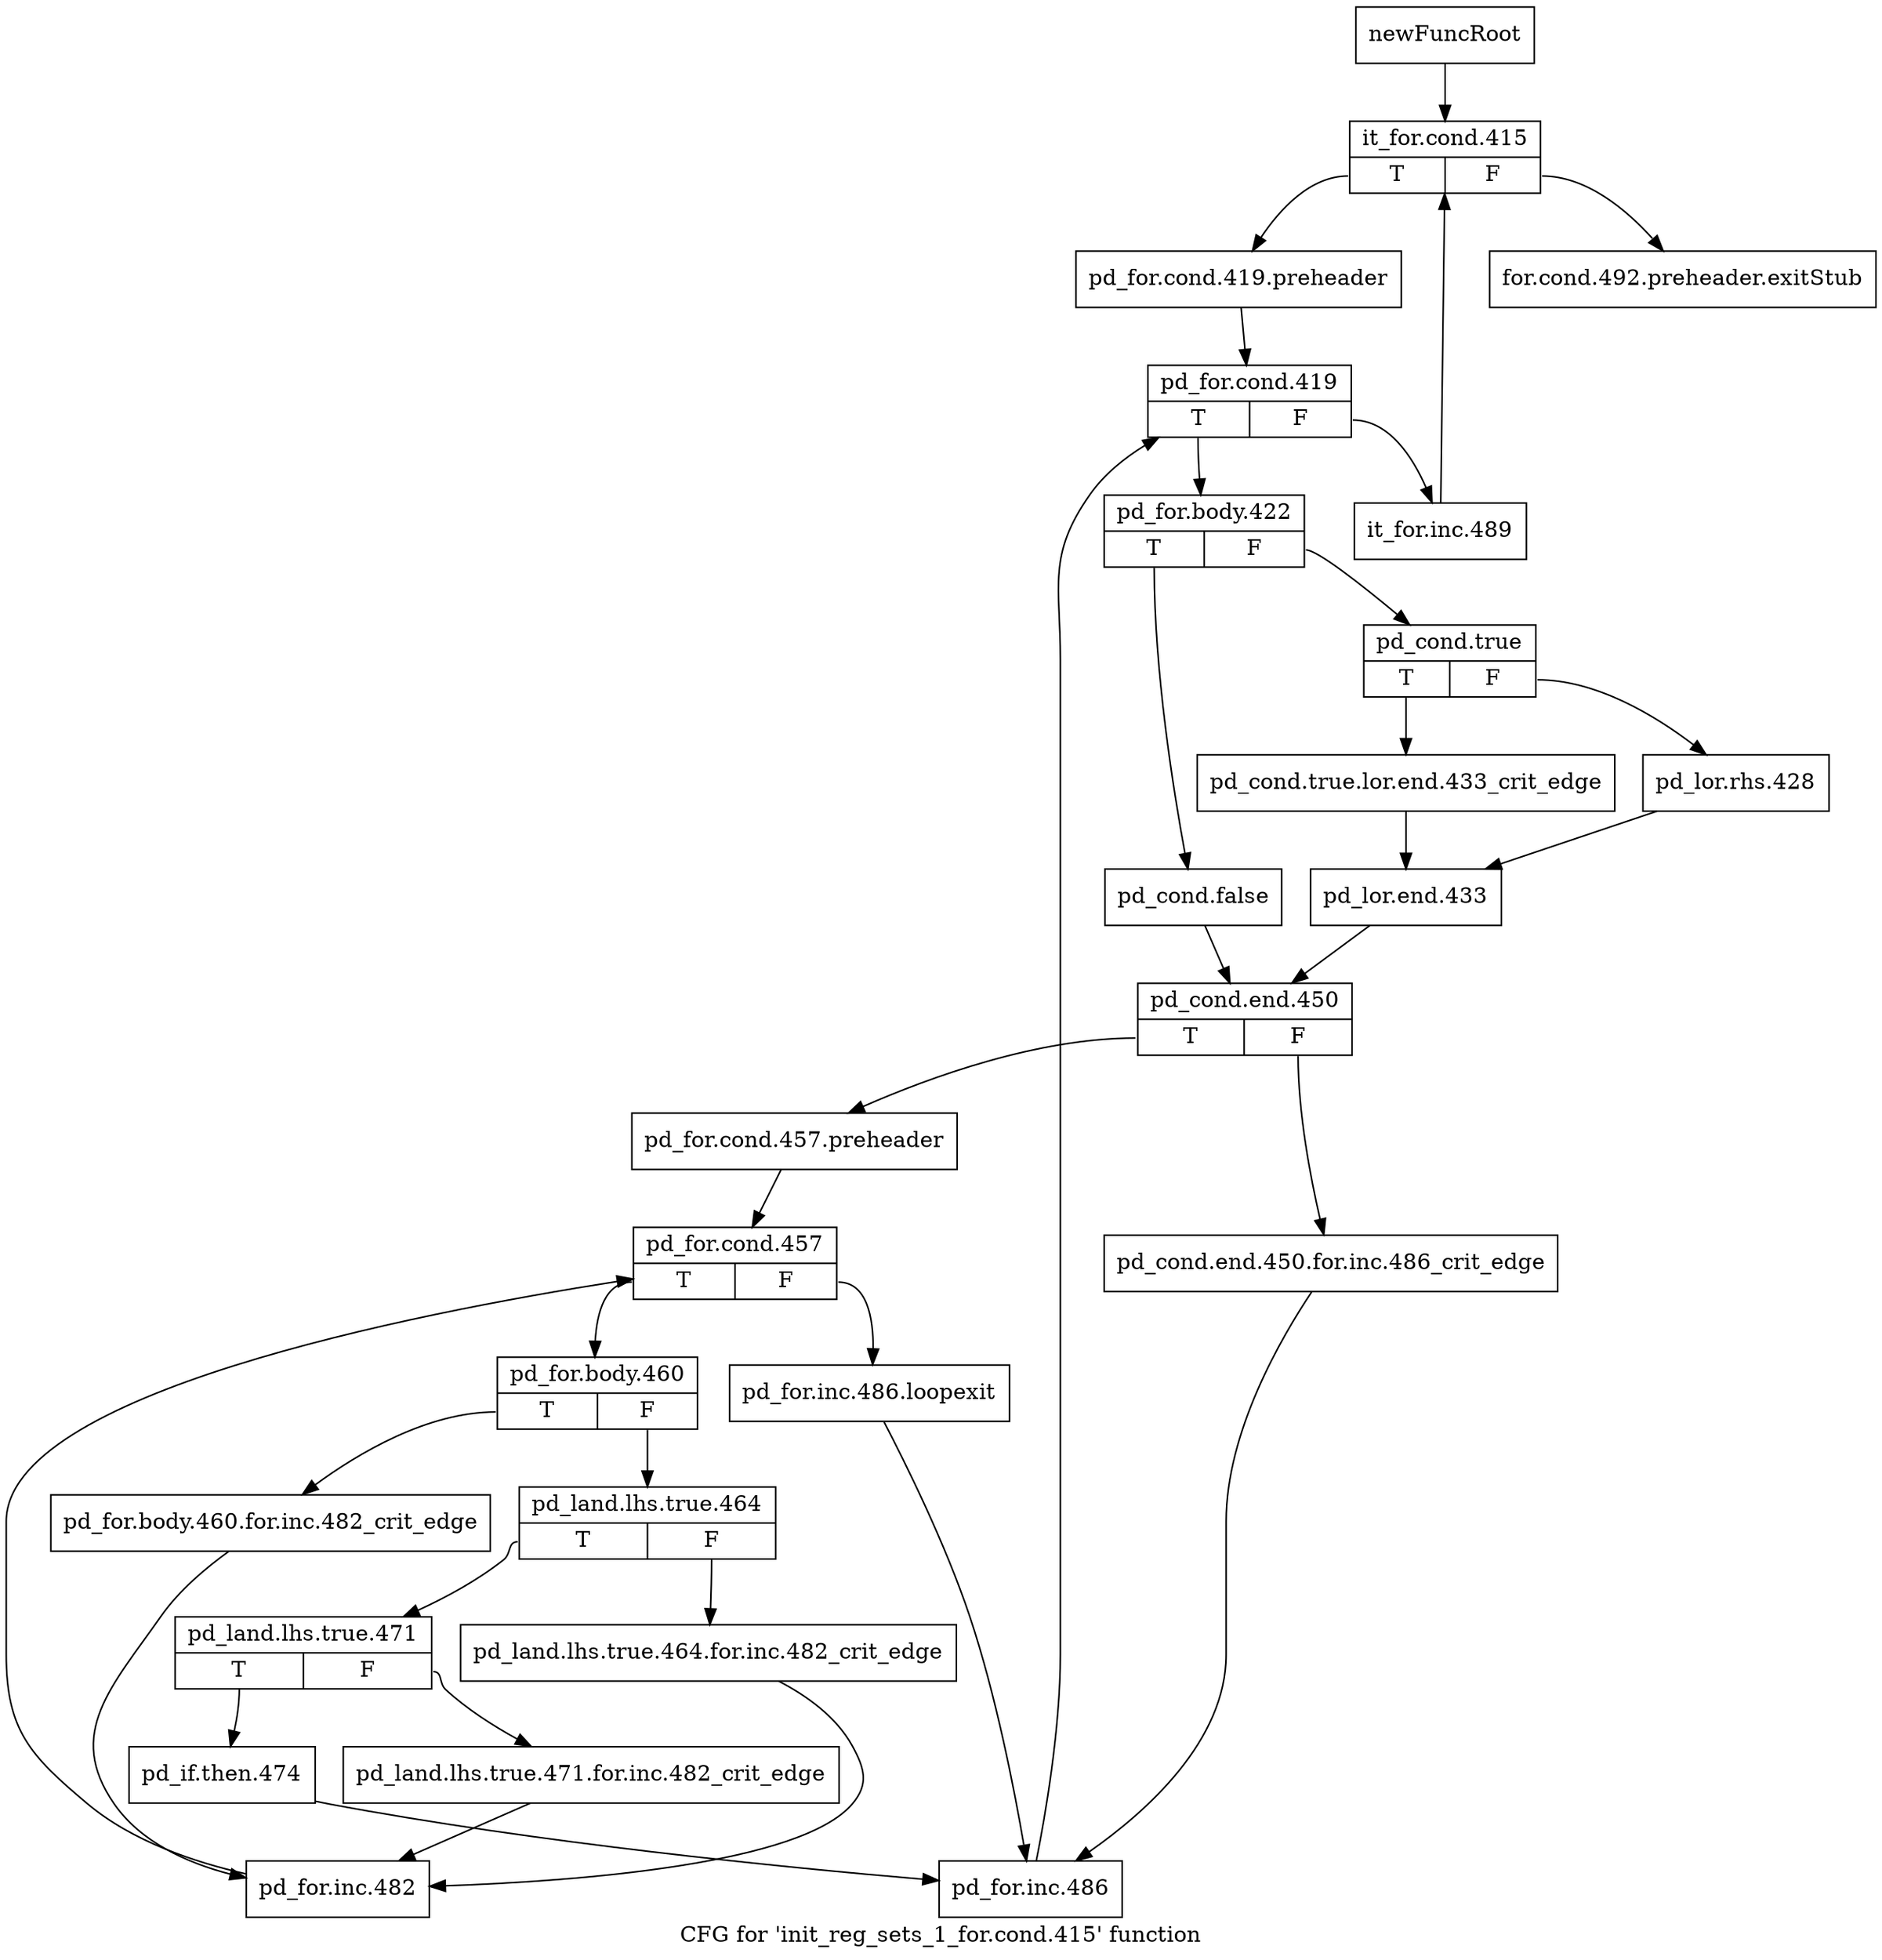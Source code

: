 digraph "CFG for 'init_reg_sets_1_for.cond.415' function" {
	label="CFG for 'init_reg_sets_1_for.cond.415' function";

	Node0xb9805b0 [shape=record,label="{newFuncRoot}"];
	Node0xb9805b0 -> Node0xb98ad70;
	Node0xb98ad20 [shape=record,label="{for.cond.492.preheader.exitStub}"];
	Node0xb98ad70 [shape=record,label="{it_for.cond.415|{<s0>T|<s1>F}}"];
	Node0xb98ad70:s0 -> Node0xb98adc0;
	Node0xb98ad70:s1 -> Node0xb98ad20;
	Node0xb98adc0 [shape=record,label="{pd_for.cond.419.preheader}"];
	Node0xb98adc0 -> Node0xb98ae10;
	Node0xb98ae10 [shape=record,label="{pd_for.cond.419|{<s0>T|<s1>F}}"];
	Node0xb98ae10:s0 -> Node0xb98aeb0;
	Node0xb98ae10:s1 -> Node0xb98ae60;
	Node0xb98ae60 [shape=record,label="{it_for.inc.489}"];
	Node0xb98ae60 -> Node0xb98ad70;
	Node0xb98aeb0 [shape=record,label="{pd_for.body.422|{<s0>T|<s1>F}}"];
	Node0xb98aeb0:s0 -> Node0xb98b040;
	Node0xb98aeb0:s1 -> Node0xb98af00;
	Node0xb98af00 [shape=record,label="{pd_cond.true|{<s0>T|<s1>F}}"];
	Node0xb98af00:s0 -> Node0xb98afa0;
	Node0xb98af00:s1 -> Node0xb98af50;
	Node0xb98af50 [shape=record,label="{pd_lor.rhs.428}"];
	Node0xb98af50 -> Node0xb98aff0;
	Node0xb98afa0 [shape=record,label="{pd_cond.true.lor.end.433_crit_edge}"];
	Node0xb98afa0 -> Node0xb98aff0;
	Node0xb98aff0 [shape=record,label="{pd_lor.end.433}"];
	Node0xb98aff0 -> Node0xb98b090;
	Node0xb98b040 [shape=record,label="{pd_cond.false}"];
	Node0xb98b040 -> Node0xb98b090;
	Node0xb98b090 [shape=record,label="{pd_cond.end.450|{<s0>T|<s1>F}}"];
	Node0xb98b090:s0 -> Node0xb98b130;
	Node0xb98b090:s1 -> Node0xb98b0e0;
	Node0xb98b0e0 [shape=record,label="{pd_cond.end.450.for.inc.486_crit_edge}"];
	Node0xb98b0e0 -> Node0xb98b400;
	Node0xb98b130 [shape=record,label="{pd_for.cond.457.preheader}"];
	Node0xb98b130 -> Node0xb98b180;
	Node0xb98b180 [shape=record,label="{pd_for.cond.457|{<s0>T|<s1>F}}"];
	Node0xb98b180:s0 -> Node0xb98b220;
	Node0xb98b180:s1 -> Node0xb98b1d0;
	Node0xb98b1d0 [shape=record,label="{pd_for.inc.486.loopexit}"];
	Node0xb98b1d0 -> Node0xb98b400;
	Node0xb98b220 [shape=record,label="{pd_for.body.460|{<s0>T|<s1>F}}"];
	Node0xb98b220:s0 -> Node0xb98b450;
	Node0xb98b220:s1 -> Node0xb98b270;
	Node0xb98b270 [shape=record,label="{pd_land.lhs.true.464|{<s0>T|<s1>F}}"];
	Node0xb98b270:s0 -> Node0xb98b310;
	Node0xb98b270:s1 -> Node0xb98b2c0;
	Node0xb98b2c0 [shape=record,label="{pd_land.lhs.true.464.for.inc.482_crit_edge}"];
	Node0xb98b2c0 -> Node0xb98b4a0;
	Node0xb98b310 [shape=record,label="{pd_land.lhs.true.471|{<s0>T|<s1>F}}"];
	Node0xb98b310:s0 -> Node0xb98b3b0;
	Node0xb98b310:s1 -> Node0xb98b360;
	Node0xb98b360 [shape=record,label="{pd_land.lhs.true.471.for.inc.482_crit_edge}"];
	Node0xb98b360 -> Node0xb98b4a0;
	Node0xb98b3b0 [shape=record,label="{pd_if.then.474}"];
	Node0xb98b3b0 -> Node0xb98b400;
	Node0xb98b400 [shape=record,label="{pd_for.inc.486}"];
	Node0xb98b400 -> Node0xb98ae10;
	Node0xb98b450 [shape=record,label="{pd_for.body.460.for.inc.482_crit_edge}"];
	Node0xb98b450 -> Node0xb98b4a0;
	Node0xb98b4a0 [shape=record,label="{pd_for.inc.482}"];
	Node0xb98b4a0 -> Node0xb98b180;
}
